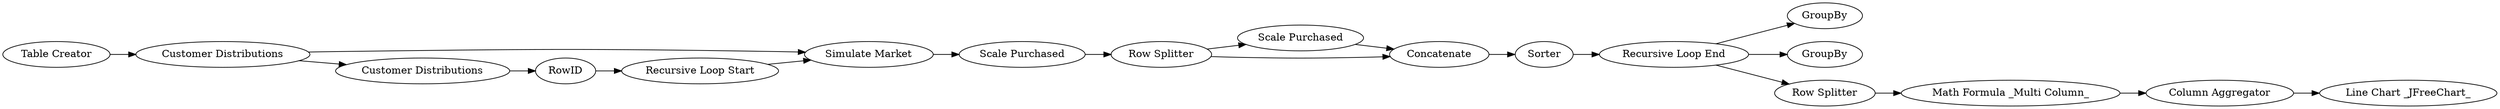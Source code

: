 digraph {
	"473477138942496740_12" [label=GroupBy]
	"473477138942496740_27" [label="Column Aggregator"]
	"473477138942496740_7" [label="Scale Purchased"]
	"473477138942496740_13" [label=RowID]
	"473477138942496740_24" [label="Line Chart _JFreeChart_"]
	"473477138942496740_6" [label="Row Splitter"]
	"473477138942496740_2" [label="Customer Distributions"]
	"473477138942496740_10" [label=Sorter]
	"473477138942496740_4" [label="Scale Purchased"]
	"473477138942496740_11" [label="Recursive Loop End"]
	"473477138942496740_14" [label=GroupBy]
	"473477138942496740_9" [label=Concatenate]
	"473477138942496740_23" [label="Row Splitter"]
	"473477138942496740_3" [label="Simulate Market"]
	"473477138942496740_5" [label="Recursive Loop Start"]
	"473477138942496740_8" [label="Customer Distributions"]
	"473477138942496740_1" [label="Table Creator"]
	"473477138942496740_26" [label="Math Formula _Multi Column_"]
	"473477138942496740_6" -> "473477138942496740_7"
	"473477138942496740_7" -> "473477138942496740_9"
	"473477138942496740_4" -> "473477138942496740_6"
	"473477138942496740_9" -> "473477138942496740_10"
	"473477138942496740_26" -> "473477138942496740_27"
	"473477138942496740_10" -> "473477138942496740_11"
	"473477138942496740_8" -> "473477138942496740_13"
	"473477138942496740_13" -> "473477138942496740_5"
	"473477138942496740_2" -> "473477138942496740_8"
	"473477138942496740_6" -> "473477138942496740_9"
	"473477138942496740_1" -> "473477138942496740_2"
	"473477138942496740_5" -> "473477138942496740_3"
	"473477138942496740_23" -> "473477138942496740_26"
	"473477138942496740_2" -> "473477138942496740_3"
	"473477138942496740_27" -> "473477138942496740_24"
	"473477138942496740_11" -> "473477138942496740_14"
	"473477138942496740_11" -> "473477138942496740_12"
	"473477138942496740_3" -> "473477138942496740_4"
	"473477138942496740_11" -> "473477138942496740_23"
	rankdir=LR
}
